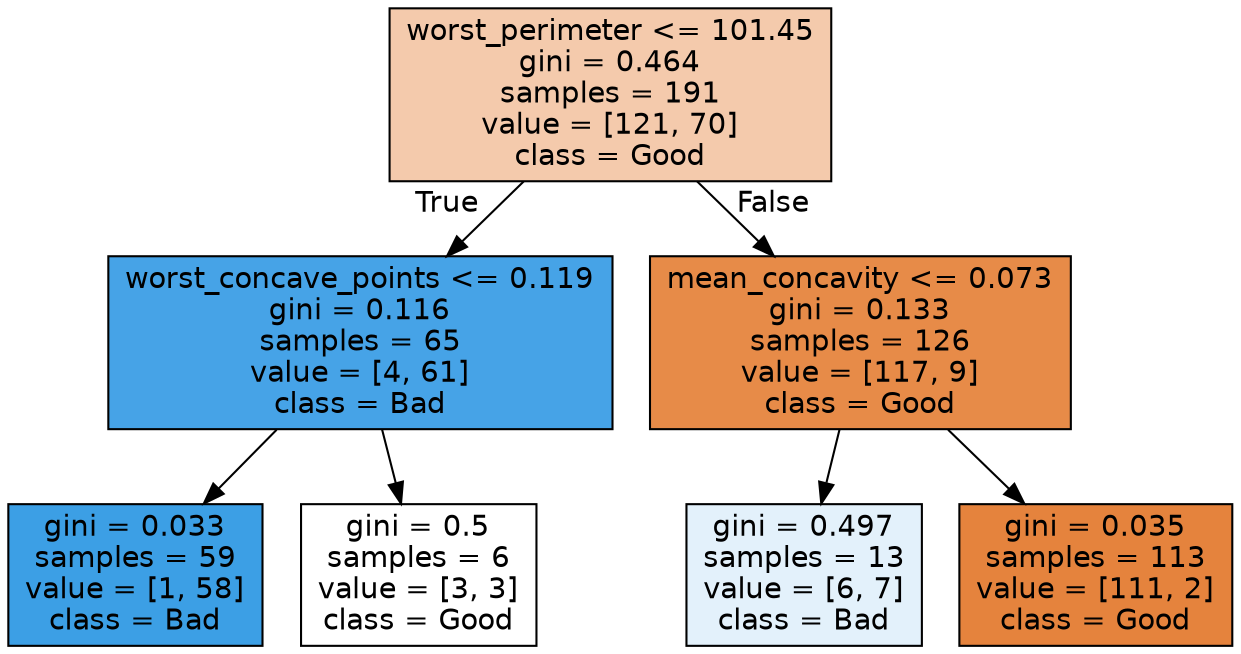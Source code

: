 digraph Tree {
node [shape=box, style="filled", color="black", fontname="helvetica"] ;
edge [fontname="helvetica"] ;
0 [label="worst_perimeter <= 101.45\ngini = 0.464\nsamples = 191\nvalue = [121, 70]\nclass = Good", fillcolor="#f4caac"] ;
1 [label="worst_concave_points <= 0.119\ngini = 0.116\nsamples = 65\nvalue = [4, 61]\nclass = Bad", fillcolor="#46a3e7"] ;
0 -> 1 [labeldistance=2.5, labelangle=45, headlabel="True"] ;
2 [label="gini = 0.033\nsamples = 59\nvalue = [1, 58]\nclass = Bad", fillcolor="#3c9fe5"] ;
1 -> 2 ;
3 [label="gini = 0.5\nsamples = 6\nvalue = [3, 3]\nclass = Good", fillcolor="#ffffff"] ;
1 -> 3 ;
4 [label="mean_concavity <= 0.073\ngini = 0.133\nsamples = 126\nvalue = [117, 9]\nclass = Good", fillcolor="#e78b48"] ;
0 -> 4 [labeldistance=2.5, labelangle=-45, headlabel="False"] ;
5 [label="gini = 0.497\nsamples = 13\nvalue = [6, 7]\nclass = Bad", fillcolor="#e3f1fb"] ;
4 -> 5 ;
6 [label="gini = 0.035\nsamples = 113\nvalue = [111, 2]\nclass = Good", fillcolor="#e5833d"] ;
4 -> 6 ;
}